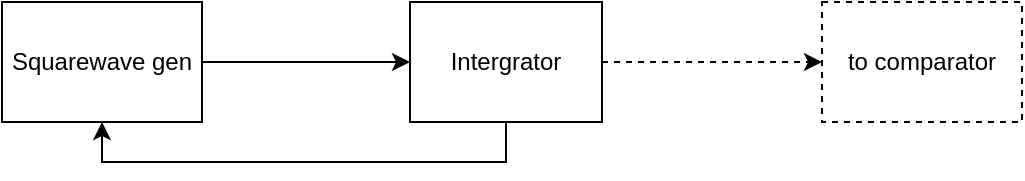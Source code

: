 <mxfile version="14.7.0" type="device"><diagram id="8Y-svtOHzm0IEtNCCV3G" name="Page-1"><mxGraphModel dx="442" dy="288" grid="0" gridSize="10" guides="1" tooltips="1" connect="1" arrows="1" fold="1" page="1" pageScale="1" pageWidth="827" pageHeight="1169" math="0" shadow="0"><root><mxCell id="0"/><mxCell id="1" parent="0"/><mxCell id="klFK4WE1QAYqGE3LLxhd-3" style="edgeStyle=orthogonalEdgeStyle;rounded=0;orthogonalLoop=1;jettySize=auto;html=1;" edge="1" parent="1" source="klFK4WE1QAYqGE3LLxhd-1" target="klFK4WE1QAYqGE3LLxhd-2"><mxGeometry relative="1" as="geometry"/></mxCell><mxCell id="klFK4WE1QAYqGE3LLxhd-1" value="Squarewave gen" style="rounded=0;whiteSpace=wrap;html=1;" vertex="1" parent="1"><mxGeometry x="150" y="630" width="100" height="60" as="geometry"/></mxCell><mxCell id="klFK4WE1QAYqGE3LLxhd-4" style="edgeStyle=orthogonalEdgeStyle;rounded=0;orthogonalLoop=1;jettySize=auto;html=1;dashed=1;entryX=0;entryY=0.5;entryDx=0;entryDy=0;" edge="1" parent="1" source="klFK4WE1QAYqGE3LLxhd-2" target="klFK4WE1QAYqGE3LLxhd-5"><mxGeometry relative="1" as="geometry"><mxPoint x="530.0" y="660" as="targetPoint"/></mxGeometry></mxCell><mxCell id="klFK4WE1QAYqGE3LLxhd-17" style="edgeStyle=orthogonalEdgeStyle;rounded=0;orthogonalLoop=1;jettySize=auto;html=1;entryX=0.5;entryY=1;entryDx=0;entryDy=0;" edge="1" parent="1" source="klFK4WE1QAYqGE3LLxhd-2" target="klFK4WE1QAYqGE3LLxhd-1"><mxGeometry relative="1" as="geometry"><Array as="points"><mxPoint x="402" y="710"/><mxPoint x="200" y="710"/></Array></mxGeometry></mxCell><mxCell id="klFK4WE1QAYqGE3LLxhd-2" value="Intergrator" style="rounded=0;whiteSpace=wrap;html=1;" vertex="1" parent="1"><mxGeometry x="354" y="630" width="96" height="60" as="geometry"/></mxCell><mxCell id="klFK4WE1QAYqGE3LLxhd-5" value="to comparator" style="rounded=0;whiteSpace=wrap;html=1;dashed=1;" vertex="1" parent="1"><mxGeometry x="560" y="630" width="100" height="60" as="geometry"/></mxCell></root></mxGraphModel></diagram></mxfile>